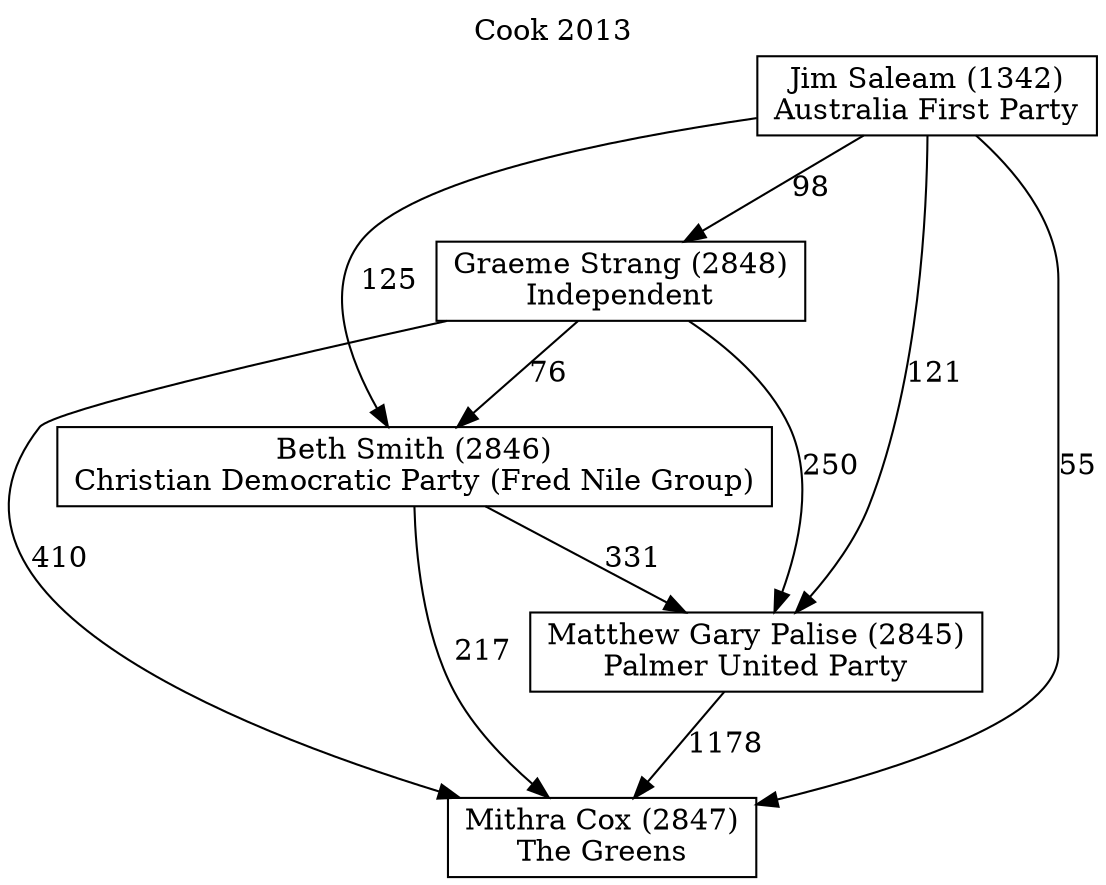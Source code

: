 // House preference flow
digraph "Mithra Cox (2847)_Cook_2013" {
	graph [label="Cook 2013" labelloc=t mclimit=10]
	node [shape=box]
	"Mithra Cox (2847)" [label="Mithra Cox (2847)
The Greens"]
	"Matthew Gary Palise (2845)" [label="Matthew Gary Palise (2845)
Palmer United Party"]
	"Beth Smith (2846)" [label="Beth Smith (2846)
Christian Democratic Party (Fred Nile Group)"]
	"Graeme Strang (2848)" [label="Graeme Strang (2848)
Independent"]
	"Jim Saleam (1342)" [label="Jim Saleam (1342)
Australia First Party"]
	"Mithra Cox (2847)" [label="Mithra Cox (2847)
The Greens"]
	"Beth Smith (2846)" [label="Beth Smith (2846)
Christian Democratic Party (Fred Nile Group)"]
	"Graeme Strang (2848)" [label="Graeme Strang (2848)
Independent"]
	"Jim Saleam (1342)" [label="Jim Saleam (1342)
Australia First Party"]
	"Mithra Cox (2847)" [label="Mithra Cox (2847)
The Greens"]
	"Graeme Strang (2848)" [label="Graeme Strang (2848)
Independent"]
	"Jim Saleam (1342)" [label="Jim Saleam (1342)
Australia First Party"]
	"Mithra Cox (2847)" [label="Mithra Cox (2847)
The Greens"]
	"Jim Saleam (1342)" [label="Jim Saleam (1342)
Australia First Party"]
	"Jim Saleam (1342)" [label="Jim Saleam (1342)
Australia First Party"]
	"Graeme Strang (2848)" [label="Graeme Strang (2848)
Independent"]
	"Jim Saleam (1342)" [label="Jim Saleam (1342)
Australia First Party"]
	"Jim Saleam (1342)" [label="Jim Saleam (1342)
Australia First Party"]
	"Beth Smith (2846)" [label="Beth Smith (2846)
Christian Democratic Party (Fred Nile Group)"]
	"Graeme Strang (2848)" [label="Graeme Strang (2848)
Independent"]
	"Jim Saleam (1342)" [label="Jim Saleam (1342)
Australia First Party"]
	"Beth Smith (2846)" [label="Beth Smith (2846)
Christian Democratic Party (Fred Nile Group)"]
	"Jim Saleam (1342)" [label="Jim Saleam (1342)
Australia First Party"]
	"Jim Saleam (1342)" [label="Jim Saleam (1342)
Australia First Party"]
	"Graeme Strang (2848)" [label="Graeme Strang (2848)
Independent"]
	"Jim Saleam (1342)" [label="Jim Saleam (1342)
Australia First Party"]
	"Jim Saleam (1342)" [label="Jim Saleam (1342)
Australia First Party"]
	"Matthew Gary Palise (2845)" [label="Matthew Gary Palise (2845)
Palmer United Party"]
	"Beth Smith (2846)" [label="Beth Smith (2846)
Christian Democratic Party (Fred Nile Group)"]
	"Graeme Strang (2848)" [label="Graeme Strang (2848)
Independent"]
	"Jim Saleam (1342)" [label="Jim Saleam (1342)
Australia First Party"]
	"Matthew Gary Palise (2845)" [label="Matthew Gary Palise (2845)
Palmer United Party"]
	"Graeme Strang (2848)" [label="Graeme Strang (2848)
Independent"]
	"Jim Saleam (1342)" [label="Jim Saleam (1342)
Australia First Party"]
	"Matthew Gary Palise (2845)" [label="Matthew Gary Palise (2845)
Palmer United Party"]
	"Jim Saleam (1342)" [label="Jim Saleam (1342)
Australia First Party"]
	"Jim Saleam (1342)" [label="Jim Saleam (1342)
Australia First Party"]
	"Graeme Strang (2848)" [label="Graeme Strang (2848)
Independent"]
	"Jim Saleam (1342)" [label="Jim Saleam (1342)
Australia First Party"]
	"Jim Saleam (1342)" [label="Jim Saleam (1342)
Australia First Party"]
	"Beth Smith (2846)" [label="Beth Smith (2846)
Christian Democratic Party (Fred Nile Group)"]
	"Graeme Strang (2848)" [label="Graeme Strang (2848)
Independent"]
	"Jim Saleam (1342)" [label="Jim Saleam (1342)
Australia First Party"]
	"Beth Smith (2846)" [label="Beth Smith (2846)
Christian Democratic Party (Fred Nile Group)"]
	"Jim Saleam (1342)" [label="Jim Saleam (1342)
Australia First Party"]
	"Jim Saleam (1342)" [label="Jim Saleam (1342)
Australia First Party"]
	"Graeme Strang (2848)" [label="Graeme Strang (2848)
Independent"]
	"Jim Saleam (1342)" [label="Jim Saleam (1342)
Australia First Party"]
	"Jim Saleam (1342)" [label="Jim Saleam (1342)
Australia First Party"]
	"Matthew Gary Palise (2845)" -> "Mithra Cox (2847)" [label=1178]
	"Beth Smith (2846)" -> "Matthew Gary Palise (2845)" [label=331]
	"Graeme Strang (2848)" -> "Beth Smith (2846)" [label=76]
	"Jim Saleam (1342)" -> "Graeme Strang (2848)" [label=98]
	"Beth Smith (2846)" -> "Mithra Cox (2847)" [label=217]
	"Graeme Strang (2848)" -> "Mithra Cox (2847)" [label=410]
	"Jim Saleam (1342)" -> "Mithra Cox (2847)" [label=55]
	"Jim Saleam (1342)" -> "Beth Smith (2846)" [label=125]
	"Graeme Strang (2848)" -> "Matthew Gary Palise (2845)" [label=250]
	"Jim Saleam (1342)" -> "Matthew Gary Palise (2845)" [label=121]
}
